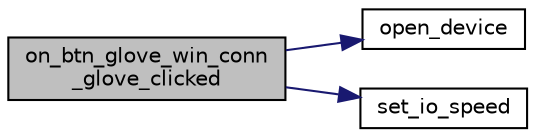 digraph "on_btn_glove_win_conn_glove_clicked"
{
  edge [fontname="Helvetica",fontsize="10",labelfontname="Helvetica",labelfontsize="10"];
  node [fontname="Helvetica",fontsize="10",shape=record];
  rankdir="LR";
  Node36 [label="on_btn_glove_win_conn\l_glove_clicked",height=0.2,width=0.4,color="black", fillcolor="grey75", style="filled", fontcolor="black"];
  Node36 -> Node37 [color="midnightblue",fontsize="10",style="solid",fontname="Helvetica"];
  Node37 [label="open_device",height=0.2,width=0.4,color="black", fillcolor="white", style="filled",URL="$Hand_8c.html#a9f9f0a7f9864206da40ff2138734bb95",tooltip="Open device for communication. "];
  Node36 -> Node38 [color="midnightblue",fontsize="10",style="solid",fontname="Helvetica"];
  Node38 [label="set_io_speed",height=0.2,width=0.4,color="black", fillcolor="white", style="filled",URL="$Hand_8c.html#af89dee82accc54acc7c5c30425de43aa",tooltip="Sets I/O baud rate and RTS, DTR flags. "];
}
